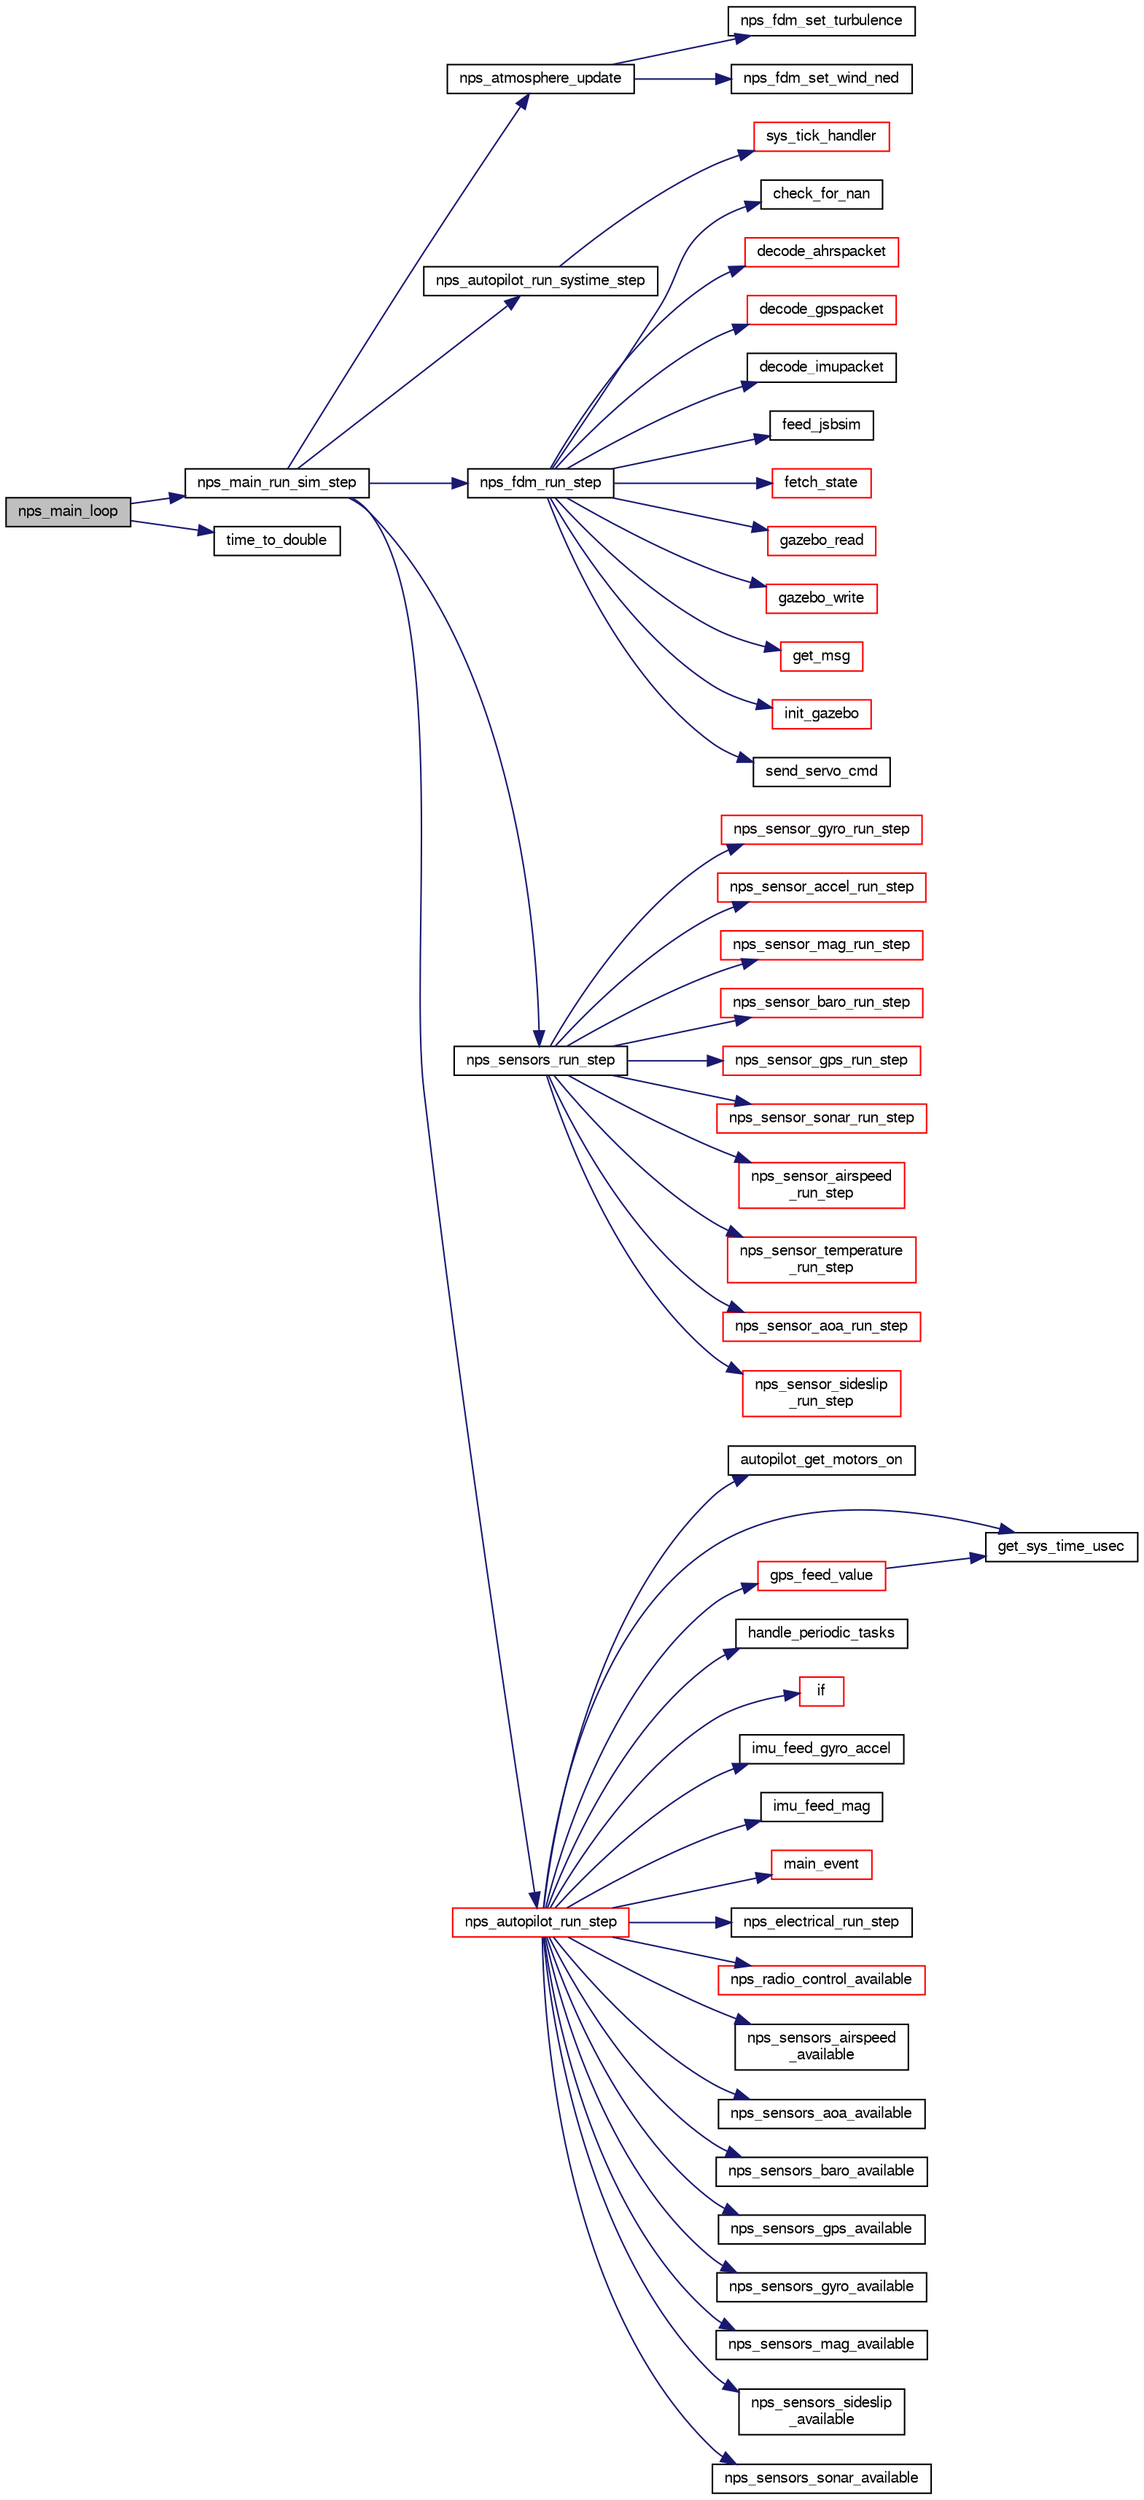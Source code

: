 digraph "nps_main_loop"
{
  edge [fontname="FreeSans",fontsize="10",labelfontname="FreeSans",labelfontsize="10"];
  node [fontname="FreeSans",fontsize="10",shape=record];
  rankdir="LR";
  Node1 [label="nps_main_loop",height=0.2,width=0.4,color="black", fillcolor="grey75", style="filled", fontcolor="black"];
  Node1 -> Node2 [color="midnightblue",fontsize="10",style="solid",fontname="FreeSans"];
  Node2 [label="nps_main_run_sim_step",height=0.2,width=0.4,color="black", fillcolor="white", style="filled",URL="$nps__main__sitl_8c.html#a9a080385e191a932860731e6f511c775"];
  Node2 -> Node3 [color="midnightblue",fontsize="10",style="solid",fontname="FreeSans"];
  Node3 [label="nps_atmosphere_update",height=0.2,width=0.4,color="black", fillcolor="white", style="filled",URL="$nps__atmosphere_8c.html#a67677167db3648e35b21ad5e7aab5e80"];
  Node3 -> Node4 [color="midnightblue",fontsize="10",style="solid",fontname="FreeSans"];
  Node4 [label="nps_fdm_set_turbulence",height=0.2,width=0.4,color="black", fillcolor="white", style="filled",URL="$nps__fdm_8h.html#ac07a0f8dffd889c21a81979e521a8d97"];
  Node3 -> Node5 [color="midnightblue",fontsize="10",style="solid",fontname="FreeSans"];
  Node5 [label="nps_fdm_set_wind_ned",height=0.2,width=0.4,color="black", fillcolor="white", style="filled",URL="$nps__fdm_8h.html#a05c90019f11f90f6855e9b0c3224b4a3"];
  Node2 -> Node6 [color="midnightblue",fontsize="10",style="solid",fontname="FreeSans"];
  Node6 [label="nps_autopilot_run_systime_step",height=0.2,width=0.4,color="black", fillcolor="white", style="filled",URL="$nps__autopilot_8h.html#a7ac376c868e8cec83ef082ac3beb9487"];
  Node6 -> Node7 [color="midnightblue",fontsize="10",style="solid",fontname="FreeSans"];
  Node7 [label="sys_tick_handler",height=0.2,width=0.4,color="red", fillcolor="white", style="filled",URL="$chibios_2mcu__periph_2sys__time__arch_8c.html#a69effd654e3a455f2f0bba7b270eab48"];
  Node2 -> Node8 [color="midnightblue",fontsize="10",style="solid",fontname="FreeSans"];
  Node8 [label="nps_fdm_run_step",height=0.2,width=0.4,color="black", fillcolor="white", style="filled",URL="$nps__fdm_8h.html#a4f72ff1c76415e3e41897d762122c5f8",tooltip="Update the simulation state. "];
  Node8 -> Node9 [color="midnightblue",fontsize="10",style="solid",fontname="FreeSans"];
  Node9 [label="check_for_nan",height=0.2,width=0.4,color="black", fillcolor="white", style="filled",URL="$nps__fdm__jsbsim_8cpp.html#aa8d531348a8fbe30accc30952915a90d",tooltip="Checks NpsFdm struct for NaNs. "];
  Node8 -> Node10 [color="midnightblue",fontsize="10",style="solid",fontname="FreeSans"];
  Node10 [label="decode_ahrspacket",height=0.2,width=0.4,color="red", fillcolor="white", style="filled",URL="$nps__fdm__crrcsim_8c.html#a8321162c08bf2560073a99ea18d5a045"];
  Node8 -> Node11 [color="midnightblue",fontsize="10",style="solid",fontname="FreeSans"];
  Node11 [label="decode_gpspacket",height=0.2,width=0.4,color="red", fillcolor="white", style="filled",URL="$nps__fdm__crrcsim_8c.html#af6bebbe57b1e739c8b1565a483f91597"];
  Node8 -> Node12 [color="midnightblue",fontsize="10",style="solid",fontname="FreeSans"];
  Node12 [label="decode_imupacket",height=0.2,width=0.4,color="black", fillcolor="white", style="filled",URL="$nps__fdm__crrcsim_8c.html#ac37d179a4a680d5869427c60c0ef8c25"];
  Node8 -> Node13 [color="midnightblue",fontsize="10",style="solid",fontname="FreeSans"];
  Node13 [label="feed_jsbsim",height=0.2,width=0.4,color="black", fillcolor="white", style="filled",URL="$nps__fdm__jsbsim_8cpp.html#ac3f41f22e543ac14794eecd306681e76",tooltip="Feed JSBSim with the latest actuator commands. "];
  Node8 -> Node14 [color="midnightblue",fontsize="10",style="solid",fontname="FreeSans"];
  Node14 [label="fetch_state",height=0.2,width=0.4,color="red", fillcolor="white", style="filled",URL="$nps__fdm__jsbsim_8cpp.html#a2d617cee29889c9d6592f9978dfa8a31",tooltip="Populates the NPS fdm struct after a simulation step. "];
  Node8 -> Node15 [color="midnightblue",fontsize="10",style="solid",fontname="FreeSans"];
  Node15 [label="gazebo_read",height=0.2,width=0.4,color="red", fillcolor="white", style="filled",URL="$nps__fdm__gazebo_8cpp.html#a9708e7004fa19d0d9fbbbf480fa7829b",tooltip="Read Gazebo&#39;s simulation state and store the results in the fdm struct used by NPS. "];
  Node8 -> Node16 [color="midnightblue",fontsize="10",style="solid",fontname="FreeSans"];
  Node16 [label="gazebo_write",height=0.2,width=0.4,color="red", fillcolor="white", style="filled",URL="$nps__fdm__gazebo_8cpp.html#a3abe86a7add17ad03ccc3e2e84f8cfbe",tooltip="Write actuator commands to Gazebo. "];
  Node8 -> Node17 [color="midnightblue",fontsize="10",style="solid",fontname="FreeSans"];
  Node17 [label="get_msg",height=0.2,width=0.4,color="red", fillcolor="white", style="filled",URL="$nps__fdm__crrcsim_8c.html#a67337675973f93b9ab3cd01a3e5d2435"];
  Node8 -> Node18 [color="midnightblue",fontsize="10",style="solid",fontname="FreeSans"];
  Node18 [label="init_gazebo",height=0.2,width=0.4,color="red", fillcolor="white", style="filled",URL="$nps__fdm__gazebo_8cpp.html#acf1b27b2902f5682b920ee9420619a10",tooltip="Set up a Gazebo server. "];
  Node8 -> Node19 [color="midnightblue",fontsize="10",style="solid",fontname="FreeSans"];
  Node19 [label="send_servo_cmd",height=0.2,width=0.4,color="black", fillcolor="white", style="filled",URL="$nps__fdm__crrcsim_8c.html#a75978090ea593009549c5dc324e060f1"];
  Node2 -> Node20 [color="midnightblue",fontsize="10",style="solid",fontname="FreeSans"];
  Node20 [label="nps_sensors_run_step",height=0.2,width=0.4,color="black", fillcolor="white", style="filled",URL="$nps__sensors_8c.html#acce77f76dcc7946ef7dfd9a522b47b63"];
  Node20 -> Node21 [color="midnightblue",fontsize="10",style="solid",fontname="FreeSans"];
  Node21 [label="nps_sensor_gyro_run_step",height=0.2,width=0.4,color="red", fillcolor="white", style="filled",URL="$nps__sensor__gyro_8c.html#a0e6d7f6637deebfa2e530c1d17d8145a"];
  Node20 -> Node22 [color="midnightblue",fontsize="10",style="solid",fontname="FreeSans"];
  Node22 [label="nps_sensor_accel_run_step",height=0.2,width=0.4,color="red", fillcolor="white", style="filled",URL="$nps__sensor__accel_8c.html#a6dde36646613cb09a8a384af3c85b9e6"];
  Node20 -> Node23 [color="midnightblue",fontsize="10",style="solid",fontname="FreeSans"];
  Node23 [label="nps_sensor_mag_run_step",height=0.2,width=0.4,color="red", fillcolor="white", style="filled",URL="$nps__sensor__mag_8c.html#afd402828074c485d02f9ceb00e384b03"];
  Node20 -> Node24 [color="midnightblue",fontsize="10",style="solid",fontname="FreeSans"];
  Node24 [label="nps_sensor_baro_run_step",height=0.2,width=0.4,color="red", fillcolor="white", style="filled",URL="$nps__sensor__baro_8c.html#ac776435b52b441f95b61ecff4a6f2762"];
  Node20 -> Node25 [color="midnightblue",fontsize="10",style="solid",fontname="FreeSans"];
  Node25 [label="nps_sensor_gps_run_step",height=0.2,width=0.4,color="red", fillcolor="white", style="filled",URL="$nps__sensor__gps_8c.html#a8b6a7e5d571ffcdd482b49cef2e2efe4"];
  Node20 -> Node26 [color="midnightblue",fontsize="10",style="solid",fontname="FreeSans"];
  Node26 [label="nps_sensor_sonar_run_step",height=0.2,width=0.4,color="red", fillcolor="white", style="filled",URL="$nps__sensor__sonar_8c.html#a4e2b27eb6c2f7ed609f9b0a9d59368c4"];
  Node20 -> Node27 [color="midnightblue",fontsize="10",style="solid",fontname="FreeSans"];
  Node27 [label="nps_sensor_airspeed\l_run_step",height=0.2,width=0.4,color="red", fillcolor="white", style="filled",URL="$nps__sensor__airspeed_8c.html#a7ea8fb956ea4cec723729964031915d5"];
  Node20 -> Node28 [color="midnightblue",fontsize="10",style="solid",fontname="FreeSans"];
  Node28 [label="nps_sensor_temperature\l_run_step",height=0.2,width=0.4,color="red", fillcolor="white", style="filled",URL="$nps__sensor__temperature_8c.html#a9b3050705f61f467495ad96d989afd0c"];
  Node20 -> Node29 [color="midnightblue",fontsize="10",style="solid",fontname="FreeSans"];
  Node29 [label="nps_sensor_aoa_run_step",height=0.2,width=0.4,color="red", fillcolor="white", style="filled",URL="$nps__sensor__aoa_8c.html#aff4573dfb3981359e087728798b18c23"];
  Node20 -> Node30 [color="midnightblue",fontsize="10",style="solid",fontname="FreeSans"];
  Node30 [label="nps_sensor_sideslip\l_run_step",height=0.2,width=0.4,color="red", fillcolor="white", style="filled",URL="$nps__sensor__sideslip_8c.html#ac9586b3051a603d9375a8b986a279cb3"];
  Node2 -> Node31 [color="midnightblue",fontsize="10",style="solid",fontname="FreeSans"];
  Node31 [label="nps_autopilot_run_step",height=0.2,width=0.4,color="red", fillcolor="white", style="filled",URL="$nps__autopilot_8h.html#a12870aaa609d4860004be3cec4c8cf2a"];
  Node31 -> Node32 [color="midnightblue",fontsize="10",style="solid",fontname="FreeSans"];
  Node32 [label="autopilot_get_motors_on",height=0.2,width=0.4,color="black", fillcolor="white", style="filled",URL="$autopilot_8c.html#a6b52f0f9cd2cbf420a77029513ea6f35",tooltip="get motors status "];
  Node31 -> Node33 [color="midnightblue",fontsize="10",style="solid",fontname="FreeSans"];
  Node33 [label="get_sys_time_usec",height=0.2,width=0.4,color="black", fillcolor="white", style="filled",URL="$chibios_2mcu__periph_2sys__time__arch_8c.html#a7ddfef1f78a56c6b4c4c536b5d670bfb",tooltip="Get the time in microseconds since startup. "];
  Node31 -> Node34 [color="midnightblue",fontsize="10",style="solid",fontname="FreeSans"];
  Node34 [label="gps_feed_value",height=0.2,width=0.4,color="red", fillcolor="white", style="filled",URL="$gps__sim__nps_8c.html#a4bf6eb34827c681440149b78bbc12dd0"];
  Node34 -> Node33 [color="midnightblue",fontsize="10",style="solid",fontname="FreeSans"];
  Node31 -> Node35 [color="midnightblue",fontsize="10",style="solid",fontname="FreeSans"];
  Node35 [label="handle_periodic_tasks",height=0.2,width=0.4,color="black", fillcolor="white", style="filled",URL="$main_8h.html#acfa2a521a46d9beb8a3fa77bb0c9e407"];
  Node31 -> Node36 [color="midnightblue",fontsize="10",style="solid",fontname="FreeSans"];
  Node36 [label="if",height=0.2,width=0.4,color="red", fillcolor="white", style="filled",URL="$e__identification__fr_8c.html#a92cffae21318c1d983c63f3afa2a8d87"];
  Node31 -> Node37 [color="midnightblue",fontsize="10",style="solid",fontname="FreeSans"];
  Node37 [label="imu_feed_gyro_accel",height=0.2,width=0.4,color="black", fillcolor="white", style="filled",URL="$imu__nps_8c.html#a3eda401c67dfeee490285016ec944e48"];
  Node31 -> Node38 [color="midnightblue",fontsize="10",style="solid",fontname="FreeSans"];
  Node38 [label="imu_feed_mag",height=0.2,width=0.4,color="black", fillcolor="white", style="filled",URL="$imu__nps_8c.html#a18428bf984166238838fe9d1a4842b5e"];
  Node31 -> Node39 [color="midnightblue",fontsize="10",style="solid",fontname="FreeSans"];
  Node39 [label="main_event",height=0.2,width=0.4,color="red", fillcolor="white", style="filled",URL="$uart__tunnel_8c.html#a319a645047f275499aa30b0bc08c6e10"];
  Node31 -> Node40 [color="midnightblue",fontsize="10",style="solid",fontname="FreeSans"];
  Node40 [label="nps_electrical_run_step",height=0.2,width=0.4,color="black", fillcolor="white", style="filled",URL="$nps__electrical_8c.html#aec79a7c89cea748d7a4696ad97548796"];
  Node31 -> Node41 [color="midnightblue",fontsize="10",style="solid",fontname="FreeSans"];
  Node41 [label="nps_radio_control_available",height=0.2,width=0.4,color="red", fillcolor="white", style="filled",URL="$nps__radio__control_8c.html#a2a652ae30e8858d65f3e811509a795dd"];
  Node31 -> Node42 [color="midnightblue",fontsize="10",style="solid",fontname="FreeSans"];
  Node42 [label="nps_sensors_airspeed\l_available",height=0.2,width=0.4,color="black", fillcolor="white", style="filled",URL="$nps__sensors_8c.html#a25bed254695b7ef285fef3b65a0e70c8"];
  Node31 -> Node43 [color="midnightblue",fontsize="10",style="solid",fontname="FreeSans"];
  Node43 [label="nps_sensors_aoa_available",height=0.2,width=0.4,color="black", fillcolor="white", style="filled",URL="$nps__sensors_8c.html#a9f0d5924c701b7e2fc354376eb732153"];
  Node31 -> Node44 [color="midnightblue",fontsize="10",style="solid",fontname="FreeSans"];
  Node44 [label="nps_sensors_baro_available",height=0.2,width=0.4,color="black", fillcolor="white", style="filled",URL="$nps__sensors_8c.html#ab2b1a34f57c46d5023b6b55c5b542138"];
  Node31 -> Node45 [color="midnightblue",fontsize="10",style="solid",fontname="FreeSans"];
  Node45 [label="nps_sensors_gps_available",height=0.2,width=0.4,color="black", fillcolor="white", style="filled",URL="$nps__sensors_8c.html#a6471e7a5ca66a4873c85a486cc894d69"];
  Node31 -> Node46 [color="midnightblue",fontsize="10",style="solid",fontname="FreeSans"];
  Node46 [label="nps_sensors_gyro_available",height=0.2,width=0.4,color="black", fillcolor="white", style="filled",URL="$nps__sensors_8c.html#ab784120436efbbdf3c1e9a2b9796e39e"];
  Node31 -> Node47 [color="midnightblue",fontsize="10",style="solid",fontname="FreeSans"];
  Node47 [label="nps_sensors_mag_available",height=0.2,width=0.4,color="black", fillcolor="white", style="filled",URL="$nps__sensors_8c.html#a52e8a37d2424731646987d22544007d8"];
  Node31 -> Node48 [color="midnightblue",fontsize="10",style="solid",fontname="FreeSans"];
  Node48 [label="nps_sensors_sideslip\l_available",height=0.2,width=0.4,color="black", fillcolor="white", style="filled",URL="$nps__sensors_8c.html#a7d784592fe366c7f75569573b5736cda"];
  Node31 -> Node49 [color="midnightblue",fontsize="10",style="solid",fontname="FreeSans"];
  Node49 [label="nps_sensors_sonar_available",height=0.2,width=0.4,color="black", fillcolor="white", style="filled",URL="$nps__sensors_8c.html#a315436c4d4ba6802a27789ffd4ec148d"];
  Node1 -> Node50 [color="midnightblue",fontsize="10",style="solid",fontname="FreeSans"];
  Node50 [label="time_to_double",height=0.2,width=0.4,color="black", fillcolor="white", style="filled",URL="$nps__main_8h.html#abde7f979f8df9c8db19de17ab6498ec2"];
}
